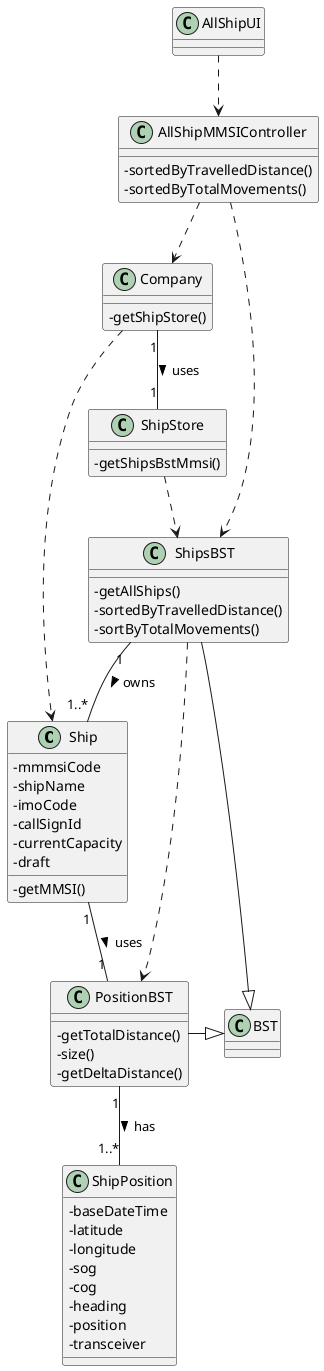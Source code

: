 @startuml

skinparam classAttributeIconSize 0


class Ship {
    -mmmsiCode
    -shipName
    -imoCode
    -callSignId
    -currentCapacity /'added by us'/
    -draft

    -getMMSI()
}

class ShipPosition {
    -baseDateTime
    -latitude
    -longitude
    -sog
    -cog
    -heading
    -position
    -transceiver
}

class ShipStore {
    -getShipsBstMmsi()
}


class AllShipUI {}

class AllShipMMSIController {
    -sortedByTravelledDistance()
    -sortedByTotalMovements()
}

class ShipsBST{
    -getAllShips()
    -sortedByTravelledDistance()
    -sortByTotalMovements()
}

class PositionBST{
    -getTotalDistance()
    -size()
    -getDeltaDistance()
}
class Company {
    -getShipStore()
}

class BST{}


Company "1" -- "1" ShipStore : uses >
ShipStore ..> ShipsBST
ShipsBST "1" -- "1..*" Ship : owns >
AllShipUI ..> AllShipMMSIController
AllShipMMSIController ..> ShipsBST
AllShipMMSIController ..> Company
/'ShipsBST ..> Ship'/
ShipsBST -|> BST
ShipsBST ..> PositionBST
/'PositionBST ..> ShipPosition'/
PositionBST -|> BST
Company ..> Ship
PositionBST "1" -- "1..*" ShipPosition : has >
Ship "1" -- "1" PositionBST : uses >


@enduml